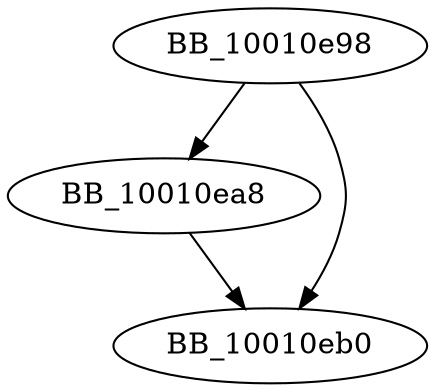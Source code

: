 DiGraph unknown_libname_6{
BB_10010e98->BB_10010ea8
BB_10010e98->BB_10010eb0
BB_10010ea8->BB_10010eb0
}
